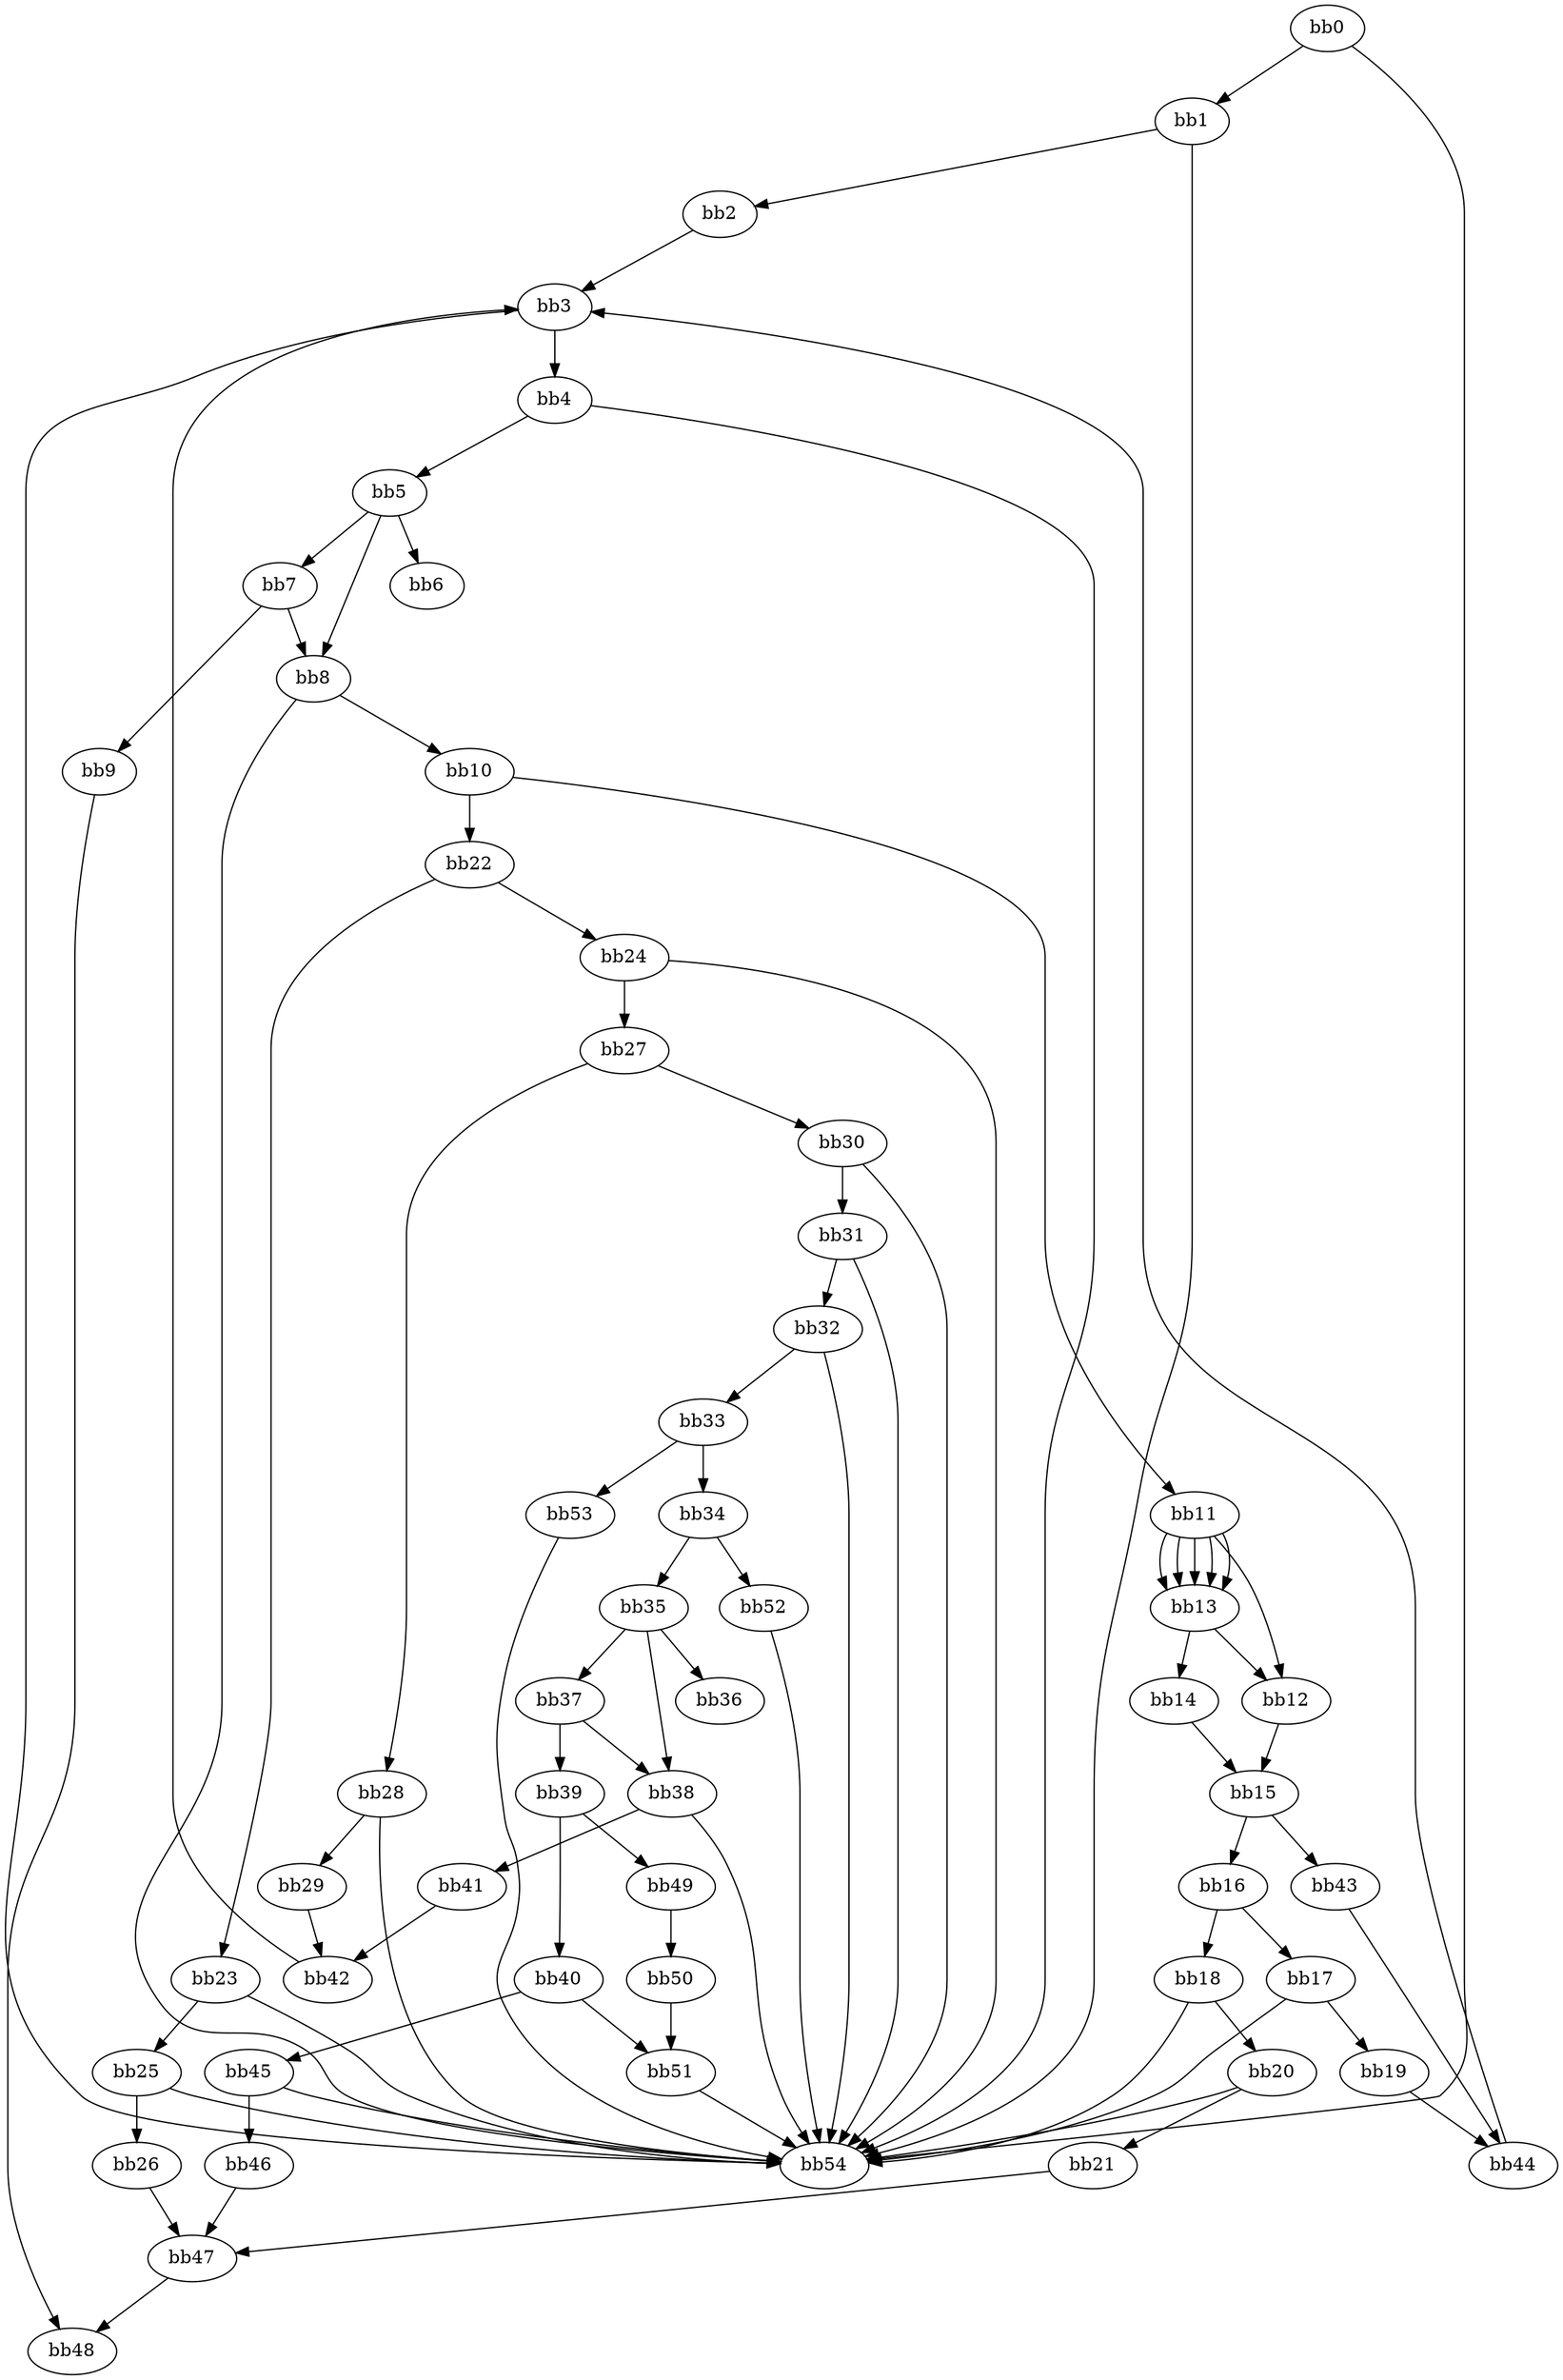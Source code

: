 digraph {
    0 [ label = "bb0\l" ]
    1 [ label = "bb1\l" ]
    2 [ label = "bb2\l" ]
    3 [ label = "bb3\l" ]
    4 [ label = "bb4\l" ]
    5 [ label = "bb5\l" ]
    6 [ label = "bb6\l" ]
    7 [ label = "bb7\l" ]
    8 [ label = "bb8\l" ]
    9 [ label = "bb9\l" ]
    10 [ label = "bb10\l" ]
    11 [ label = "bb11\l" ]
    12 [ label = "bb12\l" ]
    13 [ label = "bb13\l" ]
    14 [ label = "bb14\l" ]
    15 [ label = "bb15\l" ]
    16 [ label = "bb16\l" ]
    17 [ label = "bb17\l" ]
    18 [ label = "bb18\l" ]
    19 [ label = "bb19\l" ]
    20 [ label = "bb20\l" ]
    21 [ label = "bb21\l" ]
    22 [ label = "bb22\l" ]
    23 [ label = "bb23\l" ]
    24 [ label = "bb24\l" ]
    25 [ label = "bb25\l" ]
    26 [ label = "bb26\l" ]
    27 [ label = "bb27\l" ]
    28 [ label = "bb28\l" ]
    29 [ label = "bb29\l" ]
    30 [ label = "bb30\l" ]
    31 [ label = "bb31\l" ]
    32 [ label = "bb32\l" ]
    33 [ label = "bb33\l" ]
    34 [ label = "bb34\l" ]
    35 [ label = "bb35\l" ]
    36 [ label = "bb36\l" ]
    37 [ label = "bb37\l" ]
    38 [ label = "bb38\l" ]
    39 [ label = "bb39\l" ]
    40 [ label = "bb40\l" ]
    41 [ label = "bb41\l" ]
    42 [ label = "bb42\l" ]
    43 [ label = "bb43\l" ]
    44 [ label = "bb44\l" ]
    45 [ label = "bb45\l" ]
    46 [ label = "bb46\l" ]
    47 [ label = "bb47\l" ]
    48 [ label = "bb48\l" ]
    49 [ label = "bb49\l" ]
    50 [ label = "bb50\l" ]
    51 [ label = "bb51\l" ]
    52 [ label = "bb52\l" ]
    53 [ label = "bb53\l" ]
    54 [ label = "bb54\l" ]
    0 -> 1 [ ]
    0 -> 54 [ ]
    1 -> 2 [ ]
    1 -> 54 [ ]
    2 -> 3 [ ]
    3 -> 4 [ ]
    3 -> 54 [ ]
    4 -> 5 [ ]
    4 -> 54 [ ]
    5 -> 6 [ ]
    5 -> 7 [ ]
    5 -> 8 [ ]
    7 -> 8 [ ]
    7 -> 9 [ ]
    8 -> 10 [ ]
    8 -> 54 [ ]
    9 -> 48 [ ]
    10 -> 11 [ ]
    10 -> 22 [ ]
    11 -> 12 [ ]
    11 -> 13 [ ]
    11 -> 13 [ ]
    11 -> 13 [ ]
    11 -> 13 [ ]
    11 -> 13 [ ]
    12 -> 15 [ ]
    13 -> 12 [ ]
    13 -> 14 [ ]
    14 -> 15 [ ]
    15 -> 16 [ ]
    15 -> 43 [ ]
    16 -> 17 [ ]
    16 -> 18 [ ]
    17 -> 19 [ ]
    17 -> 54 [ ]
    18 -> 20 [ ]
    18 -> 54 [ ]
    19 -> 44 [ ]
    20 -> 21 [ ]
    20 -> 54 [ ]
    21 -> 47 [ ]
    22 -> 23 [ ]
    22 -> 24 [ ]
    23 -> 25 [ ]
    23 -> 54 [ ]
    24 -> 27 [ ]
    24 -> 54 [ ]
    25 -> 26 [ ]
    25 -> 54 [ ]
    26 -> 47 [ ]
    27 -> 28 [ ]
    27 -> 30 [ ]
    28 -> 29 [ ]
    28 -> 54 [ ]
    29 -> 42 [ ]
    30 -> 31 [ ]
    30 -> 54 [ ]
    31 -> 32 [ ]
    31 -> 54 [ ]
    32 -> 33 [ ]
    32 -> 54 [ ]
    33 -> 34 [ ]
    33 -> 53 [ ]
    34 -> 35 [ ]
    34 -> 52 [ ]
    35 -> 36 [ ]
    35 -> 37 [ ]
    35 -> 38 [ ]
    37 -> 38 [ ]
    37 -> 39 [ ]
    38 -> 41 [ ]
    38 -> 54 [ ]
    39 -> 40 [ ]
    39 -> 49 [ ]
    40 -> 45 [ ]
    40 -> 51 [ ]
    41 -> 42 [ ]
    42 -> 3 [ ]
    43 -> 44 [ ]
    44 -> 3 [ ]
    45 -> 46 [ ]
    45 -> 54 [ ]
    46 -> 47 [ ]
    47 -> 48 [ ]
    49 -> 50 [ ]
    50 -> 51 [ ]
    51 -> 54 [ ]
    52 -> 54 [ ]
    53 -> 54 [ ]
}

